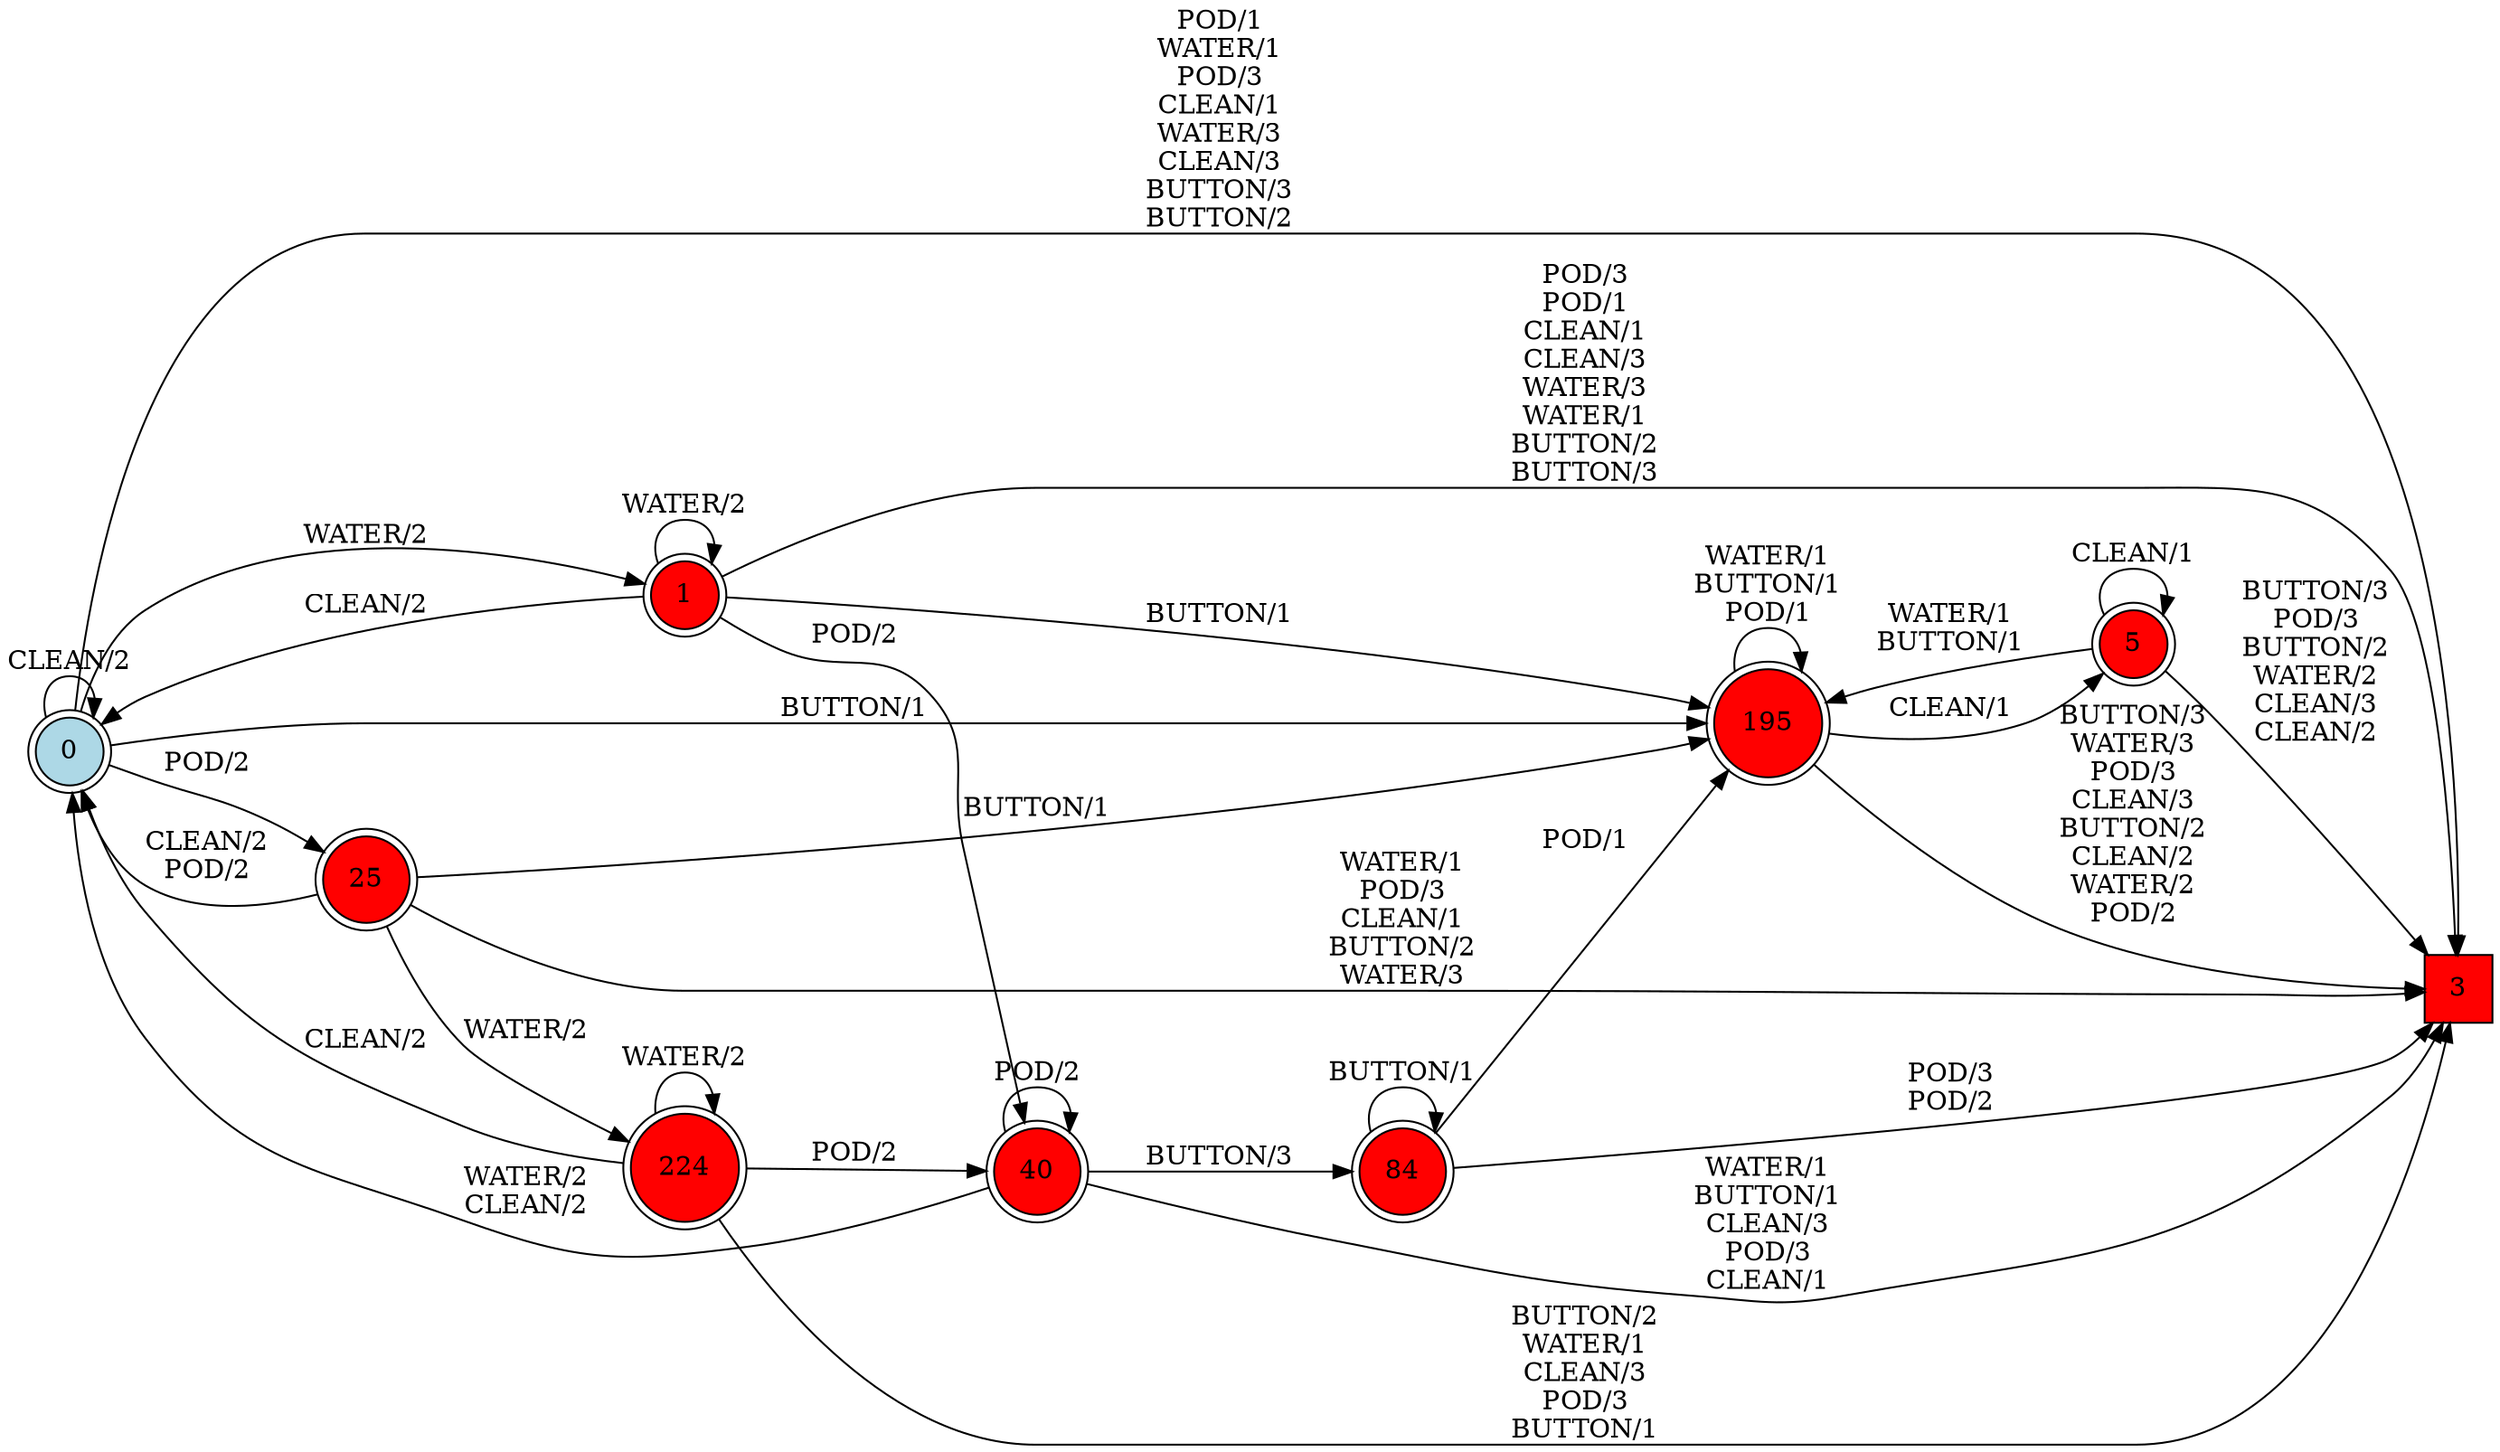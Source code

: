 digraph G {
  rankdir=LR;
  node [shape=circle, style=filled, fillcolor=white];
  "0" [isInitial=True, fillcolor=lightblue, shape=doublecircle];
  "1" [fillcolor=red, shape=doublecircle];
  "3" [fillcolor=red, shape=square];
  "5" [fillcolor=red, shape=doublecircle];
  "25" [fillcolor=red, shape=doublecircle];
  "40" [fillcolor=red, shape=doublecircle];
  "84" [fillcolor=red, shape=doublecircle];
  "195" [fillcolor=red, shape=doublecircle];
  "224" [fillcolor=red, shape=doublecircle];
  "0" -> "1" [label="WATER/2"];
  "0" -> "25" [label="POD/2"];
  "0" -> "3" [label="POD/1\nWATER/1\nPOD/3\nCLEAN/1\nWATER/3\nCLEAN/3\nBUTTON/3\nBUTTON/2"];
  "0" -> "0" [label="CLEAN/2"];
  "0" -> "195" [label="BUTTON/1"];
  "1" -> "40" [label="POD/2"];
  "1" -> "3" [label="POD/3\nPOD/1\nCLEAN/1\nCLEAN/3\nWATER/3\nWATER/1\nBUTTON/2\nBUTTON/3"];
  "1" -> "0" [label="CLEAN/2"];
  "1" -> "1" [label="WATER/2"];
  "1" -> "195" [label="BUTTON/1"];
  "5" -> "3" [label="BUTTON/3\nPOD/3\nBUTTON/2\nWATER/2\nCLEAN/3\nCLEAN/2"];
  "5" -> "5" [label="CLEAN/1"];
  "5" -> "195" [label="WATER/1\nBUTTON/1"];
  "25" -> "3" [label="WATER/1\nPOD/3\nCLEAN/1\nBUTTON/2\nWATER/3"];
  "25" -> "224" [label="WATER/2"];
  "25" -> "0" [label="CLEAN/2\nPOD/2"];
  "25" -> "195" [label="BUTTON/1"];
  "40" -> "84" [label="BUTTON/3"];
  "40" -> "3" [label="WATER/1\nBUTTON/1\nCLEAN/3\nPOD/3\nCLEAN/1"];
  "40" -> "40" [label="POD/2"];
  "40" -> "0" [label="WATER/2\nCLEAN/2"];
  "84" -> "3" [label="POD/3\nPOD/2"];
  "84" -> "195" [label="POD/1"];
  "84" -> "84" [label="BUTTON/1"];
  "195" -> "195" [label="WATER/1\nBUTTON/1\nPOD/1"];
  "195" -> "5" [label="CLEAN/1"];
  "195" -> "3" [label="BUTTON/3\nWATER/3\nPOD/3\nCLEAN/3\nBUTTON/2\nCLEAN/2\nWATER/2\nPOD/2"];
  "224" -> "3" [label="BUTTON/2\nWATER/1\nCLEAN/3\nPOD/3\nBUTTON/1"];
  "224" -> "224" [label="WATER/2"];
  "224" -> "40" [label="POD/2"];
  "224" -> "0" [label="CLEAN/2"];
}